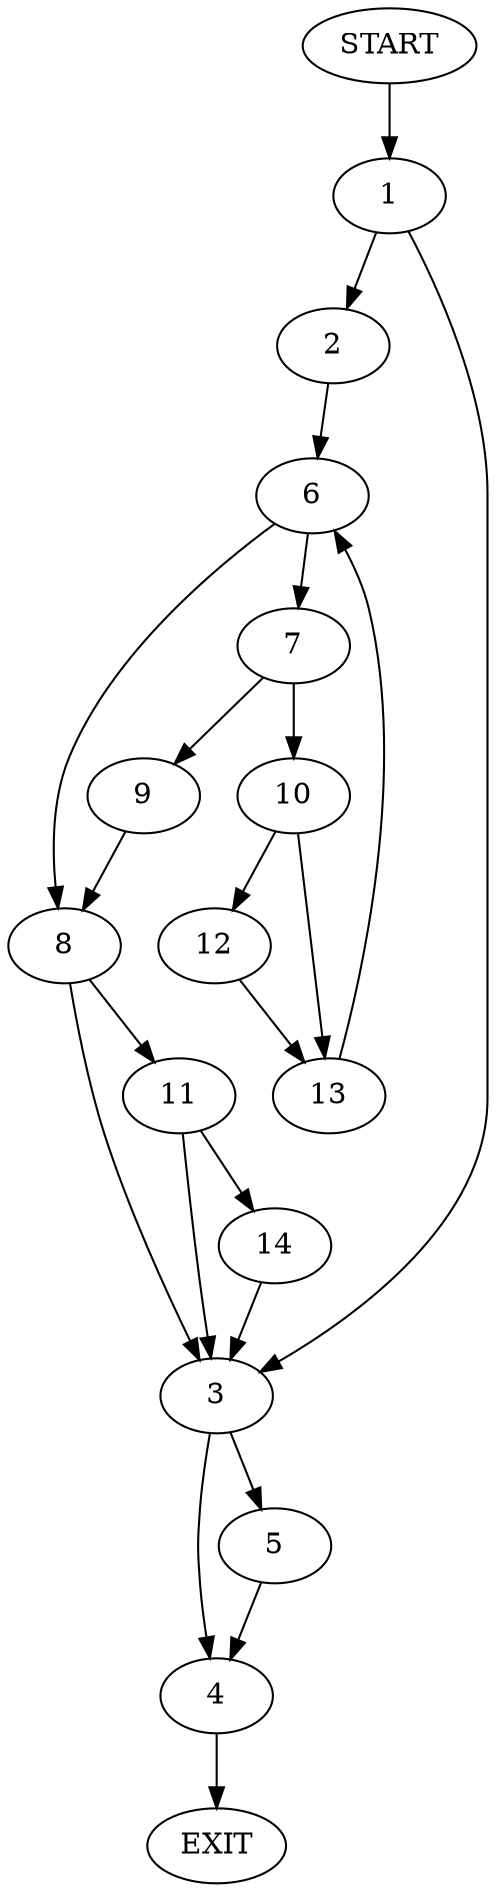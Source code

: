 digraph {
0 [label="START"]
15 [label="EXIT"]
0 -> 1
1 -> 2
1 -> 3
3 -> 4
3 -> 5
2 -> 6
6 -> 7
6 -> 8
7 -> 9
7 -> 10
8 -> 3
8 -> 11
9 -> 8
10 -> 12
10 -> 13
12 -> 13
13 -> 6
11 -> 14
11 -> 3
14 -> 3
5 -> 4
4 -> 15
}
